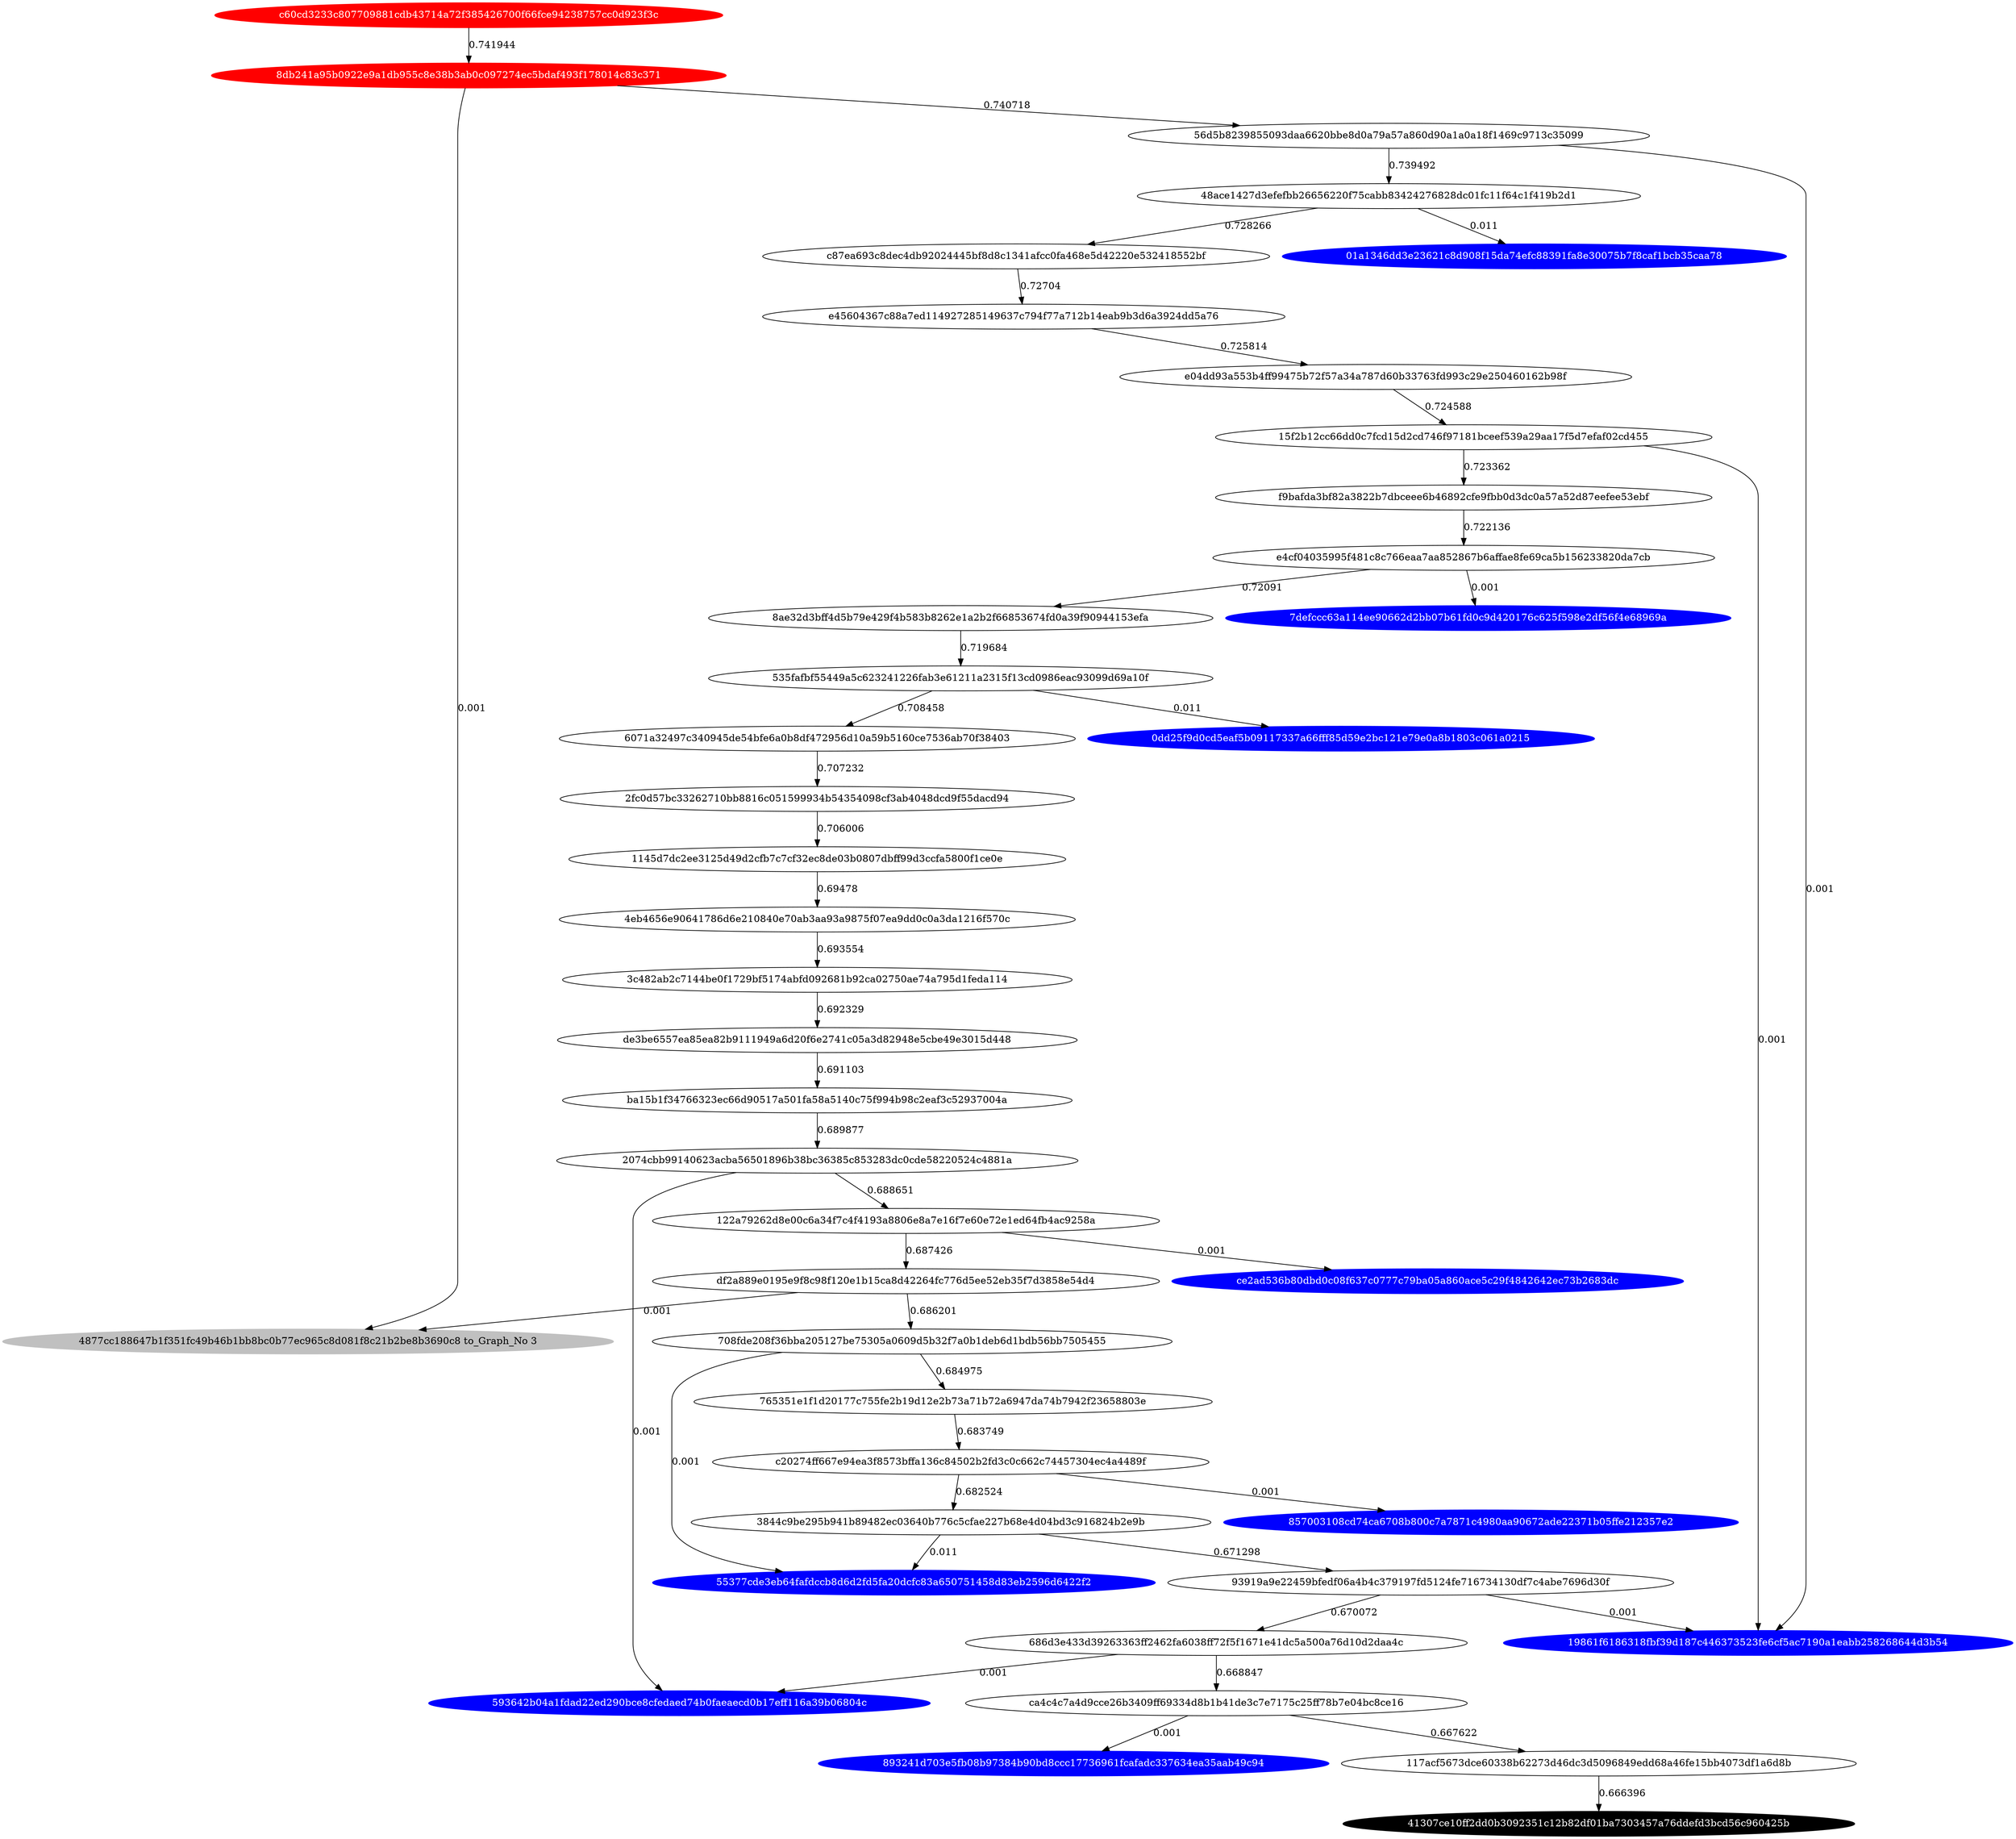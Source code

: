 digraph G{rankdir=TB;layout=dot;
"c60cd3233c807709881cdb43714a72f385426700f66fce94238757cc0d923f3c" [style="solid,filled",color=red,fontcolor=white];
"8db241a95b0922e9a1db955c8e38b3ab0c097274ec5bdaf493f178014c83c371" [style="solid,filled",color=red,fontcolor=white];
"7defccc63a114ee90662d2bb07b61fd0c9d420176c625f598e2df56f4e68969a" [style="solid,filled",color=blue,fontcolor=white];
"41307ce10ff2dd0b3092351c12b82df01ba7303457a76ddefd3bcd56c960425b" [style="solid,filled",color=black,fontcolor=white];
"ce2ad536b80dbd0c08f637c0777c79ba05a860ace5c29f4842642ec73b2683dc" [style="solid,filled",color=blue,fontcolor=white];
"01a1346dd3e23621c8d908f15da74efc88391fa8e30075b7f8caf1bcb35caa78" [style="solid,filled",color=blue,fontcolor=white];
"593642b04a1fdad22ed290bce8cfedaed74b0faeaecd0b17eff116a39b06804c" [style="solid,filled",color=blue,fontcolor=white];
"857003108cd74ca6708b800c7a7871c4980aa90672ade22371b05ffe212357e2" [style="solid,filled",color=blue,fontcolor=white];
"0dd25f9d0cd5eaf5b09117337a66fff85d59e2bc121e79e0a8b1803c061a0215" [style="solid,filled",color=blue,fontcolor=white];
"4877cc188647b1f351fc49b46b1bb8bc0b77ec965c8d081f8c21b2be8b3690c8" [style="solid,filled",color=gray,fontcolor=black,label= "4877cc188647b1f351fc49b46b1bb8bc0b77ec965c8d081f8c21b2be8b3690c8 to_Graph_No 3"];
"19861f6186318fbf39d187c446373523fe6cf5ac7190a1eabb258268644d3b54" [style="solid,filled",color=blue,fontcolor=white];
"893241d703e5fb08b97384b90bd8ccc17736961fcafadc337634ea35aab49c94" [style="solid,filled",color=blue,fontcolor=white];
"55377cde3eb64fafdccb8d6d2fd5fa20dcfc83a650751458d83eb2596d6422f2" [style="solid,filled",color=blue,fontcolor=white];
"c87ea693c8dec4db92024445bf8d8c1341afcc0fa468e5d42220e532418552bf" -> "e45604367c88a7ed114927285149637c794f77a712b14eab9b3d6a3924dd5a76" [label=0.72704];
"6071a32497c340945de54bfe6a0b8df472956d10a59b5160ce7536ab70f38403" -> "2fc0d57bc33262710bb8816c051599934b54354098cf3ab4048dcd9f55dacd94" [label=0.707232];
"708fde208f36bba205127be75305a0609d5b32f7a0b1deb6d1bdb56bb7505455" -> "55377cde3eb64fafdccb8d6d2fd5fa20dcfc83a650751458d83eb2596d6422f2" [label=0.001];
"4eb4656e90641786d6e210840e70ab3aa93a9875f07ea9dd0c0a3da1216f570c" -> "3c482ab2c7144be0f1729bf5174abfd092681b92ca02750ae74a795d1feda114" [label=0.693554];
"2074cbb99140623acba56501896b38bc36385c853283dc0cde58220524c4881a" -> "122a79262d8e00c6a34f7c4f4193a8806e8a7e16f7e60e72e1ed64fb4ac9258a" [label=0.688651];
"8db241a95b0922e9a1db955c8e38b3ab0c097274ec5bdaf493f178014c83c371" -> "4877cc188647b1f351fc49b46b1bb8bc0b77ec965c8d081f8c21b2be8b3690c8" [label=0.001];
"535fafbf55449a5c623241226fab3e61211a2315f13cd0986eac93099d69a10f" -> "0dd25f9d0cd5eaf5b09117337a66fff85d59e2bc121e79e0a8b1803c061a0215" [label=0.011];
"15f2b12cc66dd0c7fcd15d2cd746f97181bceef539a29aa17f5d7efaf02cd455" -> "f9bafda3bf82a3822b7dbceee6b46892cfe9fbb0d3dc0a57a52d87eefee53ebf" [label=0.723362];
"93919a9e22459bfedf06a4b4c379197fd5124fe716734130df7c4abe7696d30f" -> "686d3e433d39263363ff2462fa6038ff72f5f1671e41dc5a500a76d10d2daa4c" [label=0.670072];
"3844c9be295b941b89482ec03640b776c5cfae227b68e4d04bd3c916824b2e9b" -> "55377cde3eb64fafdccb8d6d2fd5fa20dcfc83a650751458d83eb2596d6422f2" [label=0.011];
"2074cbb99140623acba56501896b38bc36385c853283dc0cde58220524c4881a" -> "593642b04a1fdad22ed290bce8cfedaed74b0faeaecd0b17eff116a39b06804c" [label=0.001];
"8ae32d3bff4d5b79e429f4b583b8262e1a2b2f66853674fd0a39f90944153efa" -> "535fafbf55449a5c623241226fab3e61211a2315f13cd0986eac93099d69a10f" [label=0.719684];
"e4cf04035995f481c8c766eaa7aa852867b6affae8fe69ca5b156233820da7cb" -> "7defccc63a114ee90662d2bb07b61fd0c9d420176c625f598e2df56f4e68969a" [label=0.001];
"2fc0d57bc33262710bb8816c051599934b54354098cf3ab4048dcd9f55dacd94" -> "1145d7dc2ee3125d49d2cfb7c7cf32ec8de03b0807dbff99d3ccfa5800f1ce0e" [label=0.706006];
"df2a889e0195e9f8c98f120e1b15ca8d42264fc776d5ee52eb35f7d3858e54d4" -> "708fde208f36bba205127be75305a0609d5b32f7a0b1deb6d1bdb56bb7505455" [label=0.686201];
"ca4c4c7a4d9cce26b3409ff69334d8b1b41de3c7e7175c25ff78b7e04bc8ce16" -> "117acf5673dce60338b62273d46dc3d5096849edd68a46fe15bb4073df1a6d8b" [label=0.667622];
"8db241a95b0922e9a1db955c8e38b3ab0c097274ec5bdaf493f178014c83c371" -> "56d5b8239855093daa6620bbe8d0a79a57a860d90a1a0a18f1469c9713c35099" [label=0.740718];
"ba15b1f34766323ec66d90517a501fa58a5140c75f994b98c2eaf3c52937004a" -> "2074cbb99140623acba56501896b38bc36385c853283dc0cde58220524c4881a" [label=0.689877];
"122a79262d8e00c6a34f7c4f4193a8806e8a7e16f7e60e72e1ed64fb4ac9258a" -> "ce2ad536b80dbd0c08f637c0777c79ba05a860ace5c29f4842642ec73b2683dc" [label=0.001];
"48ace1427d3efefbb26656220f75cabb83424276828dc01fc11f64c1f419b2d1" -> "c87ea693c8dec4db92024445bf8d8c1341afcc0fa468e5d42220e532418552bf" [label=0.728266];
"708fde208f36bba205127be75305a0609d5b32f7a0b1deb6d1bdb56bb7505455" -> "765351e1f1d20177c755fe2b19d12e2b73a71b72a6947da74b7942f23658803e" [label=0.684975];
"686d3e433d39263363ff2462fa6038ff72f5f1671e41dc5a500a76d10d2daa4c" -> "ca4c4c7a4d9cce26b3409ff69334d8b1b41de3c7e7175c25ff78b7e04bc8ce16" [label=0.668847];
"765351e1f1d20177c755fe2b19d12e2b73a71b72a6947da74b7942f23658803e" -> "c20274ff667e94ea3f8573bffa136c84502b2fd3c0c662c74457304ec4a4489f" [label=0.683749];
"535fafbf55449a5c623241226fab3e61211a2315f13cd0986eac93099d69a10f" -> "6071a32497c340945de54bfe6a0b8df472956d10a59b5160ce7536ab70f38403" [label=0.708458];
"686d3e433d39263363ff2462fa6038ff72f5f1671e41dc5a500a76d10d2daa4c" -> "593642b04a1fdad22ed290bce8cfedaed74b0faeaecd0b17eff116a39b06804c" [label=0.001];
"c20274ff667e94ea3f8573bffa136c84502b2fd3c0c662c74457304ec4a4489f" -> "3844c9be295b941b89482ec03640b776c5cfae227b68e4d04bd3c916824b2e9b" [label=0.682524];
"3c482ab2c7144be0f1729bf5174abfd092681b92ca02750ae74a795d1feda114" -> "de3be6557ea85ea82b9111949a6d20f6e2741c05a3d82948e5cbe49e3015d448" [label=0.692329];
"48ace1427d3efefbb26656220f75cabb83424276828dc01fc11f64c1f419b2d1" -> "01a1346dd3e23621c8d908f15da74efc88391fa8e30075b7f8caf1bcb35caa78" [label=0.011];
"56d5b8239855093daa6620bbe8d0a79a57a860d90a1a0a18f1469c9713c35099" -> "19861f6186318fbf39d187c446373523fe6cf5ac7190a1eabb258268644d3b54" [label=0.001];
"c20274ff667e94ea3f8573bffa136c84502b2fd3c0c662c74457304ec4a4489f" -> "857003108cd74ca6708b800c7a7871c4980aa90672ade22371b05ffe212357e2" [label=0.001];
"122a79262d8e00c6a34f7c4f4193a8806e8a7e16f7e60e72e1ed64fb4ac9258a" -> "df2a889e0195e9f8c98f120e1b15ca8d42264fc776d5ee52eb35f7d3858e54d4" [label=0.687426];
"e4cf04035995f481c8c766eaa7aa852867b6affae8fe69ca5b156233820da7cb" -> "8ae32d3bff4d5b79e429f4b583b8262e1a2b2f66853674fd0a39f90944153efa" [label=0.72091];
"117acf5673dce60338b62273d46dc3d5096849edd68a46fe15bb4073df1a6d8b" -> "41307ce10ff2dd0b3092351c12b82df01ba7303457a76ddefd3bcd56c960425b" [label=0.666396];
"ca4c4c7a4d9cce26b3409ff69334d8b1b41de3c7e7175c25ff78b7e04bc8ce16" -> "893241d703e5fb08b97384b90bd8ccc17736961fcafadc337634ea35aab49c94" [label=0.001];
"e45604367c88a7ed114927285149637c794f77a712b14eab9b3d6a3924dd5a76" -> "e04dd93a553b4ff99475b72f57a34a787d60b33763fd993c29e250460162b98f" [label=0.725814];
"93919a9e22459bfedf06a4b4c379197fd5124fe716734130df7c4abe7696d30f" -> "19861f6186318fbf39d187c446373523fe6cf5ac7190a1eabb258268644d3b54" [label=0.001];
"15f2b12cc66dd0c7fcd15d2cd746f97181bceef539a29aa17f5d7efaf02cd455" -> "19861f6186318fbf39d187c446373523fe6cf5ac7190a1eabb258268644d3b54" [label=0.001];
"1145d7dc2ee3125d49d2cfb7c7cf32ec8de03b0807dbff99d3ccfa5800f1ce0e" -> "4eb4656e90641786d6e210840e70ab3aa93a9875f07ea9dd0c0a3da1216f570c" [label=0.69478];
"56d5b8239855093daa6620bbe8d0a79a57a860d90a1a0a18f1469c9713c35099" -> "48ace1427d3efefbb26656220f75cabb83424276828dc01fc11f64c1f419b2d1" [label=0.739492];
"e04dd93a553b4ff99475b72f57a34a787d60b33763fd993c29e250460162b98f" -> "15f2b12cc66dd0c7fcd15d2cd746f97181bceef539a29aa17f5d7efaf02cd455" [label=0.724588];
"f9bafda3bf82a3822b7dbceee6b46892cfe9fbb0d3dc0a57a52d87eefee53ebf" -> "e4cf04035995f481c8c766eaa7aa852867b6affae8fe69ca5b156233820da7cb" [label=0.722136];
"df2a889e0195e9f8c98f120e1b15ca8d42264fc776d5ee52eb35f7d3858e54d4" -> "4877cc188647b1f351fc49b46b1bb8bc0b77ec965c8d081f8c21b2be8b3690c8" [label=0.001];
"c60cd3233c807709881cdb43714a72f385426700f66fce94238757cc0d923f3c" -> "8db241a95b0922e9a1db955c8e38b3ab0c097274ec5bdaf493f178014c83c371" [label=0.741944];
"3844c9be295b941b89482ec03640b776c5cfae227b68e4d04bd3c916824b2e9b" -> "93919a9e22459bfedf06a4b4c379197fd5124fe716734130df7c4abe7696d30f" [label=0.671298];
"de3be6557ea85ea82b9111949a6d20f6e2741c05a3d82948e5cbe49e3015d448" -> "ba15b1f34766323ec66d90517a501fa58a5140c75f994b98c2eaf3c52937004a" [label=0.691103];
}